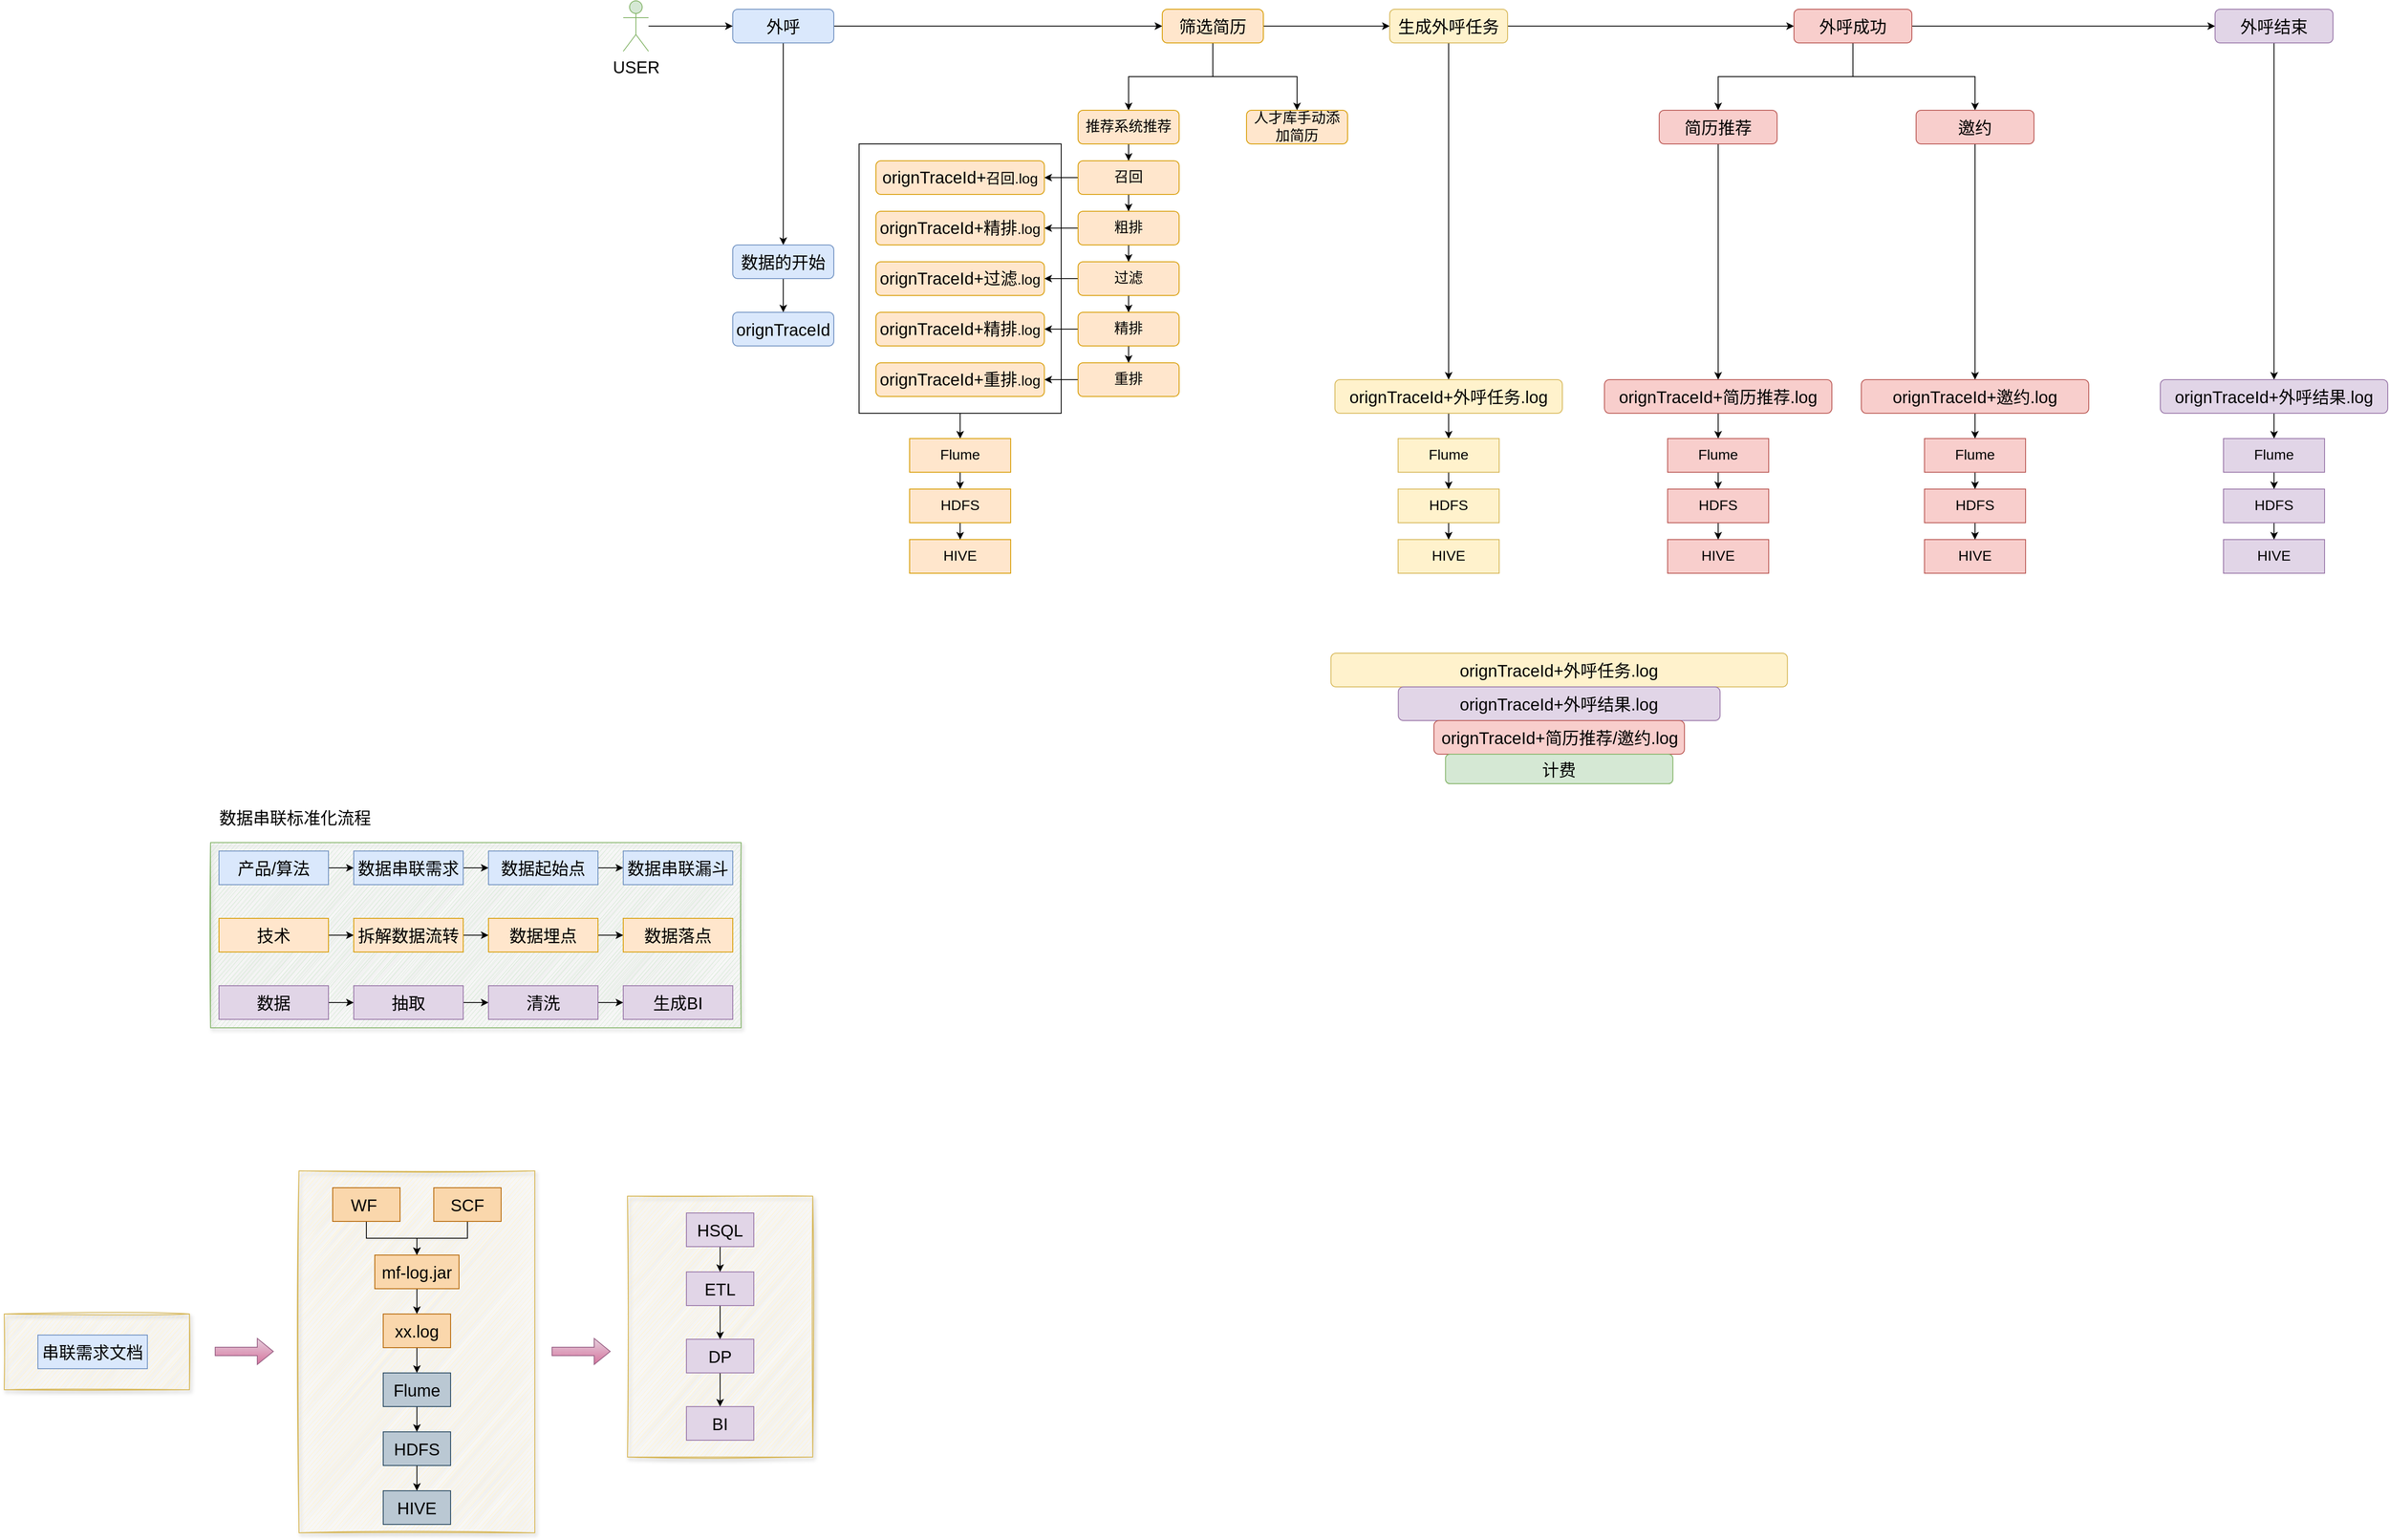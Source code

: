 <mxfile version="20.0.3" type="github">
  <diagram id="xOUsxIlK6oIiUv3rC6Rv" name="第 1 页">
    <mxGraphModel dx="2642" dy="600" grid="0" gridSize="10" guides="1" tooltips="1" connect="1" arrows="1" fold="1" page="0" pageScale="1" pageWidth="827" pageHeight="1169" math="0" shadow="0">
      <root>
        <mxCell id="0" />
        <mxCell id="1" parent="0" />
        <mxCell id="oA8SyphGOp0ClJ99qhTZ-39" value="" style="rounded=0;whiteSpace=wrap;html=1;shadow=1;glass=0;sketch=1;fontSize=20;fillColor=#fff2cc;strokeColor=#d6b656;" vertex="1" parent="1">
          <mxGeometry x="-1025" y="1540" width="280" height="430" as="geometry" />
        </mxCell>
        <mxCell id="oA8SyphGOp0ClJ99qhTZ-24" value="" style="rounded=0;whiteSpace=wrap;html=1;fontSize=20;fillColor=#d5e8d4;strokeColor=#82b366;glass=0;sketch=1;shadow=1;" vertex="1" parent="1">
          <mxGeometry x="-1130" y="1150" width="630" height="220" as="geometry" />
        </mxCell>
        <mxCell id="tTsnOzftI8GA2xI-hcc--51" value="" style="edgeStyle=orthogonalEdgeStyle;rounded=0;orthogonalLoop=1;jettySize=auto;html=1;fontSize=17;" parent="1" source="tTsnOzftI8GA2xI-hcc--47" target="tTsnOzftI8GA2xI-hcc--50" edge="1">
          <mxGeometry relative="1" as="geometry" />
        </mxCell>
        <mxCell id="tTsnOzftI8GA2xI-hcc--47" value="" style="rounded=0;whiteSpace=wrap;html=1;fontSize=17;" parent="1" vertex="1">
          <mxGeometry x="-360" y="320" width="240" height="320" as="geometry" />
        </mxCell>
        <mxCell id="tTsnOzftI8GA2xI-hcc--3" value="" style="edgeStyle=orthogonalEdgeStyle;rounded=0;orthogonalLoop=1;jettySize=auto;html=1;fontSize=20;" parent="1" source="tTsnOzftI8GA2xI-hcc--1" target="tTsnOzftI8GA2xI-hcc--2" edge="1">
          <mxGeometry relative="1" as="geometry" />
        </mxCell>
        <mxCell id="tTsnOzftI8GA2xI-hcc--17" value="" style="edgeStyle=orthogonalEdgeStyle;rounded=0;orthogonalLoop=1;jettySize=auto;html=1;fontSize=17;" parent="1" source="tTsnOzftI8GA2xI-hcc--1" target="tTsnOzftI8GA2xI-hcc--16" edge="1">
          <mxGeometry relative="1" as="geometry" />
        </mxCell>
        <mxCell id="tTsnOzftI8GA2xI-hcc--1" value="外呼" style="rounded=1;whiteSpace=wrap;html=1;fontSize=20;fillColor=#dae8fc;strokeColor=#6c8ebf;" parent="1" vertex="1">
          <mxGeometry x="-510" y="160" width="120" height="40" as="geometry" />
        </mxCell>
        <mxCell id="tTsnOzftI8GA2xI-hcc--5" value="" style="edgeStyle=orthogonalEdgeStyle;rounded=0;orthogonalLoop=1;jettySize=auto;html=1;fontSize=20;" parent="1" source="tTsnOzftI8GA2xI-hcc--2" target="tTsnOzftI8GA2xI-hcc--4" edge="1">
          <mxGeometry relative="1" as="geometry" />
        </mxCell>
        <mxCell id="tTsnOzftI8GA2xI-hcc--13" value="" style="edgeStyle=orthogonalEdgeStyle;rounded=0;orthogonalLoop=1;jettySize=auto;html=1;fontSize=20;" parent="1" source="tTsnOzftI8GA2xI-hcc--2" target="tTsnOzftI8GA2xI-hcc--12" edge="1">
          <mxGeometry relative="1" as="geometry" />
        </mxCell>
        <mxCell id="tTsnOzftI8GA2xI-hcc--15" value="" style="edgeStyle=orthogonalEdgeStyle;rounded=0;orthogonalLoop=1;jettySize=auto;html=1;fontSize=20;" parent="1" source="tTsnOzftI8GA2xI-hcc--2" target="tTsnOzftI8GA2xI-hcc--14" edge="1">
          <mxGeometry relative="1" as="geometry" />
        </mxCell>
        <mxCell id="tTsnOzftI8GA2xI-hcc--2" value="筛选简历" style="rounded=1;whiteSpace=wrap;html=1;fontSize=20;fillColor=#ffe6cc;strokeColor=#d79b00;" parent="1" vertex="1">
          <mxGeometry y="160" width="120" height="40" as="geometry" />
        </mxCell>
        <mxCell id="tTsnOzftI8GA2xI-hcc--7" value="" style="edgeStyle=orthogonalEdgeStyle;rounded=0;orthogonalLoop=1;jettySize=auto;html=1;fontSize=20;" parent="1" source="tTsnOzftI8GA2xI-hcc--4" target="tTsnOzftI8GA2xI-hcc--6" edge="1">
          <mxGeometry relative="1" as="geometry" />
        </mxCell>
        <mxCell id="tTsnOzftI8GA2xI-hcc--63" value="" style="edgeStyle=orthogonalEdgeStyle;rounded=0;orthogonalLoop=1;jettySize=auto;html=1;fontSize=17;" parent="1" source="tTsnOzftI8GA2xI-hcc--4" target="tTsnOzftI8GA2xI-hcc--62" edge="1">
          <mxGeometry relative="1" as="geometry" />
        </mxCell>
        <mxCell id="tTsnOzftI8GA2xI-hcc--4" value="生成外呼任务" style="rounded=1;whiteSpace=wrap;html=1;fontSize=20;fillColor=#fff2cc;strokeColor=#d6b656;" parent="1" vertex="1">
          <mxGeometry x="270" y="160" width="140" height="40" as="geometry" />
        </mxCell>
        <mxCell id="tTsnOzftI8GA2xI-hcc--9" value="" style="edgeStyle=orthogonalEdgeStyle;rounded=0;orthogonalLoop=1;jettySize=auto;html=1;fontSize=20;" parent="1" source="tTsnOzftI8GA2xI-hcc--6" target="tTsnOzftI8GA2xI-hcc--8" edge="1">
          <mxGeometry relative="1" as="geometry" />
        </mxCell>
        <mxCell id="tTsnOzftI8GA2xI-hcc--19" value="" style="edgeStyle=orthogonalEdgeStyle;rounded=0;orthogonalLoop=1;jettySize=auto;html=1;fontSize=17;" parent="1" source="tTsnOzftI8GA2xI-hcc--6" target="tTsnOzftI8GA2xI-hcc--18" edge="1">
          <mxGeometry relative="1" as="geometry">
            <Array as="points">
              <mxPoint x="820" y="240" />
              <mxPoint x="660" y="240" />
            </Array>
          </mxGeometry>
        </mxCell>
        <mxCell id="tTsnOzftI8GA2xI-hcc--87" style="edgeStyle=orthogonalEdgeStyle;rounded=0;orthogonalLoop=1;jettySize=auto;html=1;entryX=0.5;entryY=0;entryDx=0;entryDy=0;fontSize=17;" parent="1" source="tTsnOzftI8GA2xI-hcc--6" target="tTsnOzftI8GA2xI-hcc--20" edge="1">
          <mxGeometry relative="1" as="geometry">
            <Array as="points">
              <mxPoint x="820" y="240" />
              <mxPoint x="965" y="240" />
            </Array>
          </mxGeometry>
        </mxCell>
        <mxCell id="tTsnOzftI8GA2xI-hcc--6" value="外呼成功" style="rounded=1;whiteSpace=wrap;html=1;fontSize=20;fillColor=#f8cecc;strokeColor=#b85450;" parent="1" vertex="1">
          <mxGeometry x="750" y="160" width="140" height="40" as="geometry" />
        </mxCell>
        <mxCell id="tTsnOzftI8GA2xI-hcc--95" style="edgeStyle=orthogonalEdgeStyle;rounded=0;orthogonalLoop=1;jettySize=auto;html=1;entryX=0.5;entryY=0;entryDx=0;entryDy=0;fontSize=17;" parent="1" source="tTsnOzftI8GA2xI-hcc--8" target="tTsnOzftI8GA2xI-hcc--89" edge="1">
          <mxGeometry relative="1" as="geometry" />
        </mxCell>
        <mxCell id="tTsnOzftI8GA2xI-hcc--8" value="外呼结束" style="rounded=1;whiteSpace=wrap;html=1;fontSize=20;fillColor=#e1d5e7;strokeColor=#9673a6;" parent="1" vertex="1">
          <mxGeometry x="1250" y="160" width="140" height="40" as="geometry" />
        </mxCell>
        <mxCell id="tTsnOzftI8GA2xI-hcc--11" style="edgeStyle=orthogonalEdgeStyle;rounded=0;orthogonalLoop=1;jettySize=auto;html=1;entryX=0;entryY=0.5;entryDx=0;entryDy=0;fontSize=20;" parent="1" source="tTsnOzftI8GA2xI-hcc--10" target="tTsnOzftI8GA2xI-hcc--1" edge="1">
          <mxGeometry relative="1" as="geometry" />
        </mxCell>
        <mxCell id="tTsnOzftI8GA2xI-hcc--10" value="USER" style="shape=umlActor;verticalLabelPosition=bottom;verticalAlign=top;html=1;outlineConnect=0;fontSize=20;fillColor=#d5e8d4;strokeColor=#82b366;" parent="1" vertex="1">
          <mxGeometry x="-640" y="150" width="30" height="60" as="geometry" />
        </mxCell>
        <mxCell id="tTsnOzftI8GA2xI-hcc--25" value="" style="edgeStyle=orthogonalEdgeStyle;rounded=0;orthogonalLoop=1;jettySize=auto;html=1;fontSize=17;" parent="1" source="tTsnOzftI8GA2xI-hcc--12" target="tTsnOzftI8GA2xI-hcc--24" edge="1">
          <mxGeometry relative="1" as="geometry" />
        </mxCell>
        <mxCell id="tTsnOzftI8GA2xI-hcc--12" value="推荐系统推荐" style="rounded=1;whiteSpace=wrap;html=1;fontSize=17;fillColor=#ffe6cc;strokeColor=#d79b00;" parent="1" vertex="1">
          <mxGeometry x="-100" y="280" width="120" height="40" as="geometry" />
        </mxCell>
        <mxCell id="tTsnOzftI8GA2xI-hcc--14" value="人才库手动添加简历" style="rounded=1;whiteSpace=wrap;html=1;fontSize=17;fillColor=#ffe6cc;strokeColor=#d79b00;" parent="1" vertex="1">
          <mxGeometry x="100" y="280" width="120" height="40" as="geometry" />
        </mxCell>
        <mxCell id="tTsnOzftI8GA2xI-hcc--23" value="" style="edgeStyle=orthogonalEdgeStyle;rounded=0;orthogonalLoop=1;jettySize=auto;html=1;fontSize=17;" parent="1" source="tTsnOzftI8GA2xI-hcc--16" target="tTsnOzftI8GA2xI-hcc--22" edge="1">
          <mxGeometry relative="1" as="geometry" />
        </mxCell>
        <mxCell id="tTsnOzftI8GA2xI-hcc--16" value="数据的开始" style="rounded=1;whiteSpace=wrap;html=1;fontSize=20;fillColor=#dae8fc;strokeColor=#6c8ebf;" parent="1" vertex="1">
          <mxGeometry x="-510" y="440" width="120" height="40" as="geometry" />
        </mxCell>
        <mxCell id="tTsnOzftI8GA2xI-hcc--85" style="edgeStyle=orthogonalEdgeStyle;rounded=0;orthogonalLoop=1;jettySize=auto;html=1;entryX=0.5;entryY=0;entryDx=0;entryDy=0;fontSize=17;" parent="1" source="tTsnOzftI8GA2xI-hcc--18" target="tTsnOzftI8GA2xI-hcc--72" edge="1">
          <mxGeometry relative="1" as="geometry" />
        </mxCell>
        <mxCell id="tTsnOzftI8GA2xI-hcc--18" value="简历推荐" style="rounded=1;whiteSpace=wrap;html=1;fontSize=20;fillColor=#f8cecc;strokeColor=#b85450;" parent="1" vertex="1">
          <mxGeometry x="590" y="280" width="140" height="40" as="geometry" />
        </mxCell>
        <mxCell id="tTsnOzftI8GA2xI-hcc--86" style="edgeStyle=orthogonalEdgeStyle;rounded=0;orthogonalLoop=1;jettySize=auto;html=1;fontSize=17;" parent="1" source="tTsnOzftI8GA2xI-hcc--20" target="tTsnOzftI8GA2xI-hcc--79" edge="1">
          <mxGeometry relative="1" as="geometry" />
        </mxCell>
        <mxCell id="tTsnOzftI8GA2xI-hcc--20" value="邀约" style="rounded=1;whiteSpace=wrap;html=1;fontSize=20;fillColor=#f8cecc;strokeColor=#b85450;" parent="1" vertex="1">
          <mxGeometry x="895" y="280" width="140" height="40" as="geometry" />
        </mxCell>
        <mxCell id="tTsnOzftI8GA2xI-hcc--22" value="orignTraceId" style="rounded=1;whiteSpace=wrap;html=1;fontSize=20;fillColor=#dae8fc;strokeColor=#6c8ebf;" parent="1" vertex="1">
          <mxGeometry x="-510" y="520" width="120" height="40" as="geometry" />
        </mxCell>
        <mxCell id="tTsnOzftI8GA2xI-hcc--27" value="" style="edgeStyle=orthogonalEdgeStyle;rounded=0;orthogonalLoop=1;jettySize=auto;html=1;fontSize=17;" parent="1" source="tTsnOzftI8GA2xI-hcc--24" target="tTsnOzftI8GA2xI-hcc--26" edge="1">
          <mxGeometry relative="1" as="geometry" />
        </mxCell>
        <mxCell id="tTsnOzftI8GA2xI-hcc--46" style="edgeStyle=orthogonalEdgeStyle;rounded=0;orthogonalLoop=1;jettySize=auto;html=1;fontSize=17;" parent="1" source="tTsnOzftI8GA2xI-hcc--24" target="tTsnOzftI8GA2xI-hcc--34" edge="1">
          <mxGeometry relative="1" as="geometry" />
        </mxCell>
        <mxCell id="tTsnOzftI8GA2xI-hcc--24" value="召回" style="rounded=1;whiteSpace=wrap;html=1;fontSize=17;fillColor=#ffe6cc;strokeColor=#d79b00;" parent="1" vertex="1">
          <mxGeometry x="-100" y="340" width="120" height="40" as="geometry" />
        </mxCell>
        <mxCell id="tTsnOzftI8GA2xI-hcc--29" value="" style="edgeStyle=orthogonalEdgeStyle;rounded=0;orthogonalLoop=1;jettySize=auto;html=1;fontSize=17;" parent="1" source="tTsnOzftI8GA2xI-hcc--26" target="tTsnOzftI8GA2xI-hcc--28" edge="1">
          <mxGeometry relative="1" as="geometry" />
        </mxCell>
        <mxCell id="tTsnOzftI8GA2xI-hcc--44" style="edgeStyle=orthogonalEdgeStyle;rounded=0;orthogonalLoop=1;jettySize=auto;html=1;fontSize=17;" parent="1" source="tTsnOzftI8GA2xI-hcc--26" target="tTsnOzftI8GA2xI-hcc--36" edge="1">
          <mxGeometry relative="1" as="geometry" />
        </mxCell>
        <mxCell id="tTsnOzftI8GA2xI-hcc--26" value="粗排" style="rounded=1;whiteSpace=wrap;html=1;fontSize=17;fillColor=#ffe6cc;strokeColor=#d79b00;" parent="1" vertex="1">
          <mxGeometry x="-100" y="400" width="120" height="40" as="geometry" />
        </mxCell>
        <mxCell id="tTsnOzftI8GA2xI-hcc--31" value="" style="edgeStyle=orthogonalEdgeStyle;rounded=0;orthogonalLoop=1;jettySize=auto;html=1;fontSize=17;" parent="1" source="tTsnOzftI8GA2xI-hcc--28" target="tTsnOzftI8GA2xI-hcc--30" edge="1">
          <mxGeometry relative="1" as="geometry" />
        </mxCell>
        <mxCell id="tTsnOzftI8GA2xI-hcc--45" style="edgeStyle=orthogonalEdgeStyle;rounded=0;orthogonalLoop=1;jettySize=auto;html=1;fontSize=17;" parent="1" source="tTsnOzftI8GA2xI-hcc--28" target="tTsnOzftI8GA2xI-hcc--37" edge="1">
          <mxGeometry relative="1" as="geometry" />
        </mxCell>
        <mxCell id="tTsnOzftI8GA2xI-hcc--28" value="过滤" style="rounded=1;whiteSpace=wrap;html=1;fontSize=17;fillColor=#ffe6cc;strokeColor=#d79b00;" parent="1" vertex="1">
          <mxGeometry x="-100" y="460" width="120" height="40" as="geometry" />
        </mxCell>
        <mxCell id="tTsnOzftI8GA2xI-hcc--33" value="" style="edgeStyle=orthogonalEdgeStyle;rounded=0;orthogonalLoop=1;jettySize=auto;html=1;fontSize=17;" parent="1" source="tTsnOzftI8GA2xI-hcc--30" target="tTsnOzftI8GA2xI-hcc--32" edge="1">
          <mxGeometry relative="1" as="geometry" />
        </mxCell>
        <mxCell id="tTsnOzftI8GA2xI-hcc--42" style="edgeStyle=orthogonalEdgeStyle;rounded=0;orthogonalLoop=1;jettySize=auto;html=1;fontSize=17;" parent="1" source="tTsnOzftI8GA2xI-hcc--30" target="tTsnOzftI8GA2xI-hcc--38" edge="1">
          <mxGeometry relative="1" as="geometry" />
        </mxCell>
        <mxCell id="tTsnOzftI8GA2xI-hcc--30" value="精排" style="rounded=1;whiteSpace=wrap;html=1;fontSize=17;fillColor=#ffe6cc;strokeColor=#d79b00;" parent="1" vertex="1">
          <mxGeometry x="-100" y="520" width="120" height="40" as="geometry" />
        </mxCell>
        <mxCell id="tTsnOzftI8GA2xI-hcc--43" style="edgeStyle=orthogonalEdgeStyle;rounded=0;orthogonalLoop=1;jettySize=auto;html=1;fontSize=17;" parent="1" source="tTsnOzftI8GA2xI-hcc--32" target="tTsnOzftI8GA2xI-hcc--39" edge="1">
          <mxGeometry relative="1" as="geometry" />
        </mxCell>
        <mxCell id="tTsnOzftI8GA2xI-hcc--32" value="重排" style="rounded=1;whiteSpace=wrap;html=1;fontSize=17;fillColor=#ffe6cc;strokeColor=#d79b00;" parent="1" vertex="1">
          <mxGeometry x="-100" y="580" width="120" height="40" as="geometry" />
        </mxCell>
        <mxCell id="tTsnOzftI8GA2xI-hcc--34" value="&lt;span style=&quot;font-size: 20px;&quot;&gt;orignTraceId+&lt;/span&gt;召回.log" style="rounded=1;whiteSpace=wrap;html=1;fontSize=17;fillColor=#ffe6cc;strokeColor=#d79b00;" parent="1" vertex="1">
          <mxGeometry x="-340" y="340" width="200" height="40" as="geometry" />
        </mxCell>
        <mxCell id="tTsnOzftI8GA2xI-hcc--36" value="&lt;span style=&quot;font-size: 20px;&quot;&gt;orignTraceId+精排&lt;/span&gt;.log" style="rounded=1;whiteSpace=wrap;html=1;fontSize=17;fillColor=#ffe6cc;strokeColor=#d79b00;" parent="1" vertex="1">
          <mxGeometry x="-340" y="400" width="200" height="40" as="geometry" />
        </mxCell>
        <mxCell id="tTsnOzftI8GA2xI-hcc--37" value="&lt;span style=&quot;font-size: 20px;&quot;&gt;orignTraceId+过滤&lt;/span&gt;.log" style="rounded=1;whiteSpace=wrap;html=1;fontSize=17;fillColor=#ffe6cc;strokeColor=#d79b00;" parent="1" vertex="1">
          <mxGeometry x="-340" y="460" width="200" height="40" as="geometry" />
        </mxCell>
        <mxCell id="tTsnOzftI8GA2xI-hcc--38" value="&lt;span style=&quot;font-size: 20px;&quot;&gt;orignTraceId+精排&lt;/span&gt;.log" style="rounded=1;whiteSpace=wrap;html=1;fontSize=17;fillColor=#ffe6cc;strokeColor=#d79b00;" parent="1" vertex="1">
          <mxGeometry x="-340" y="520" width="200" height="40" as="geometry" />
        </mxCell>
        <mxCell id="tTsnOzftI8GA2xI-hcc--39" value="&lt;span style=&quot;font-size: 20px;&quot;&gt;orignTraceId+重排&lt;/span&gt;.log" style="rounded=1;whiteSpace=wrap;html=1;fontSize=17;fillColor=#ffe6cc;strokeColor=#d79b00;" parent="1" vertex="1">
          <mxGeometry x="-340" y="580" width="200" height="40" as="geometry" />
        </mxCell>
        <mxCell id="tTsnOzftI8GA2xI-hcc--53" value="" style="edgeStyle=orthogonalEdgeStyle;rounded=0;orthogonalLoop=1;jettySize=auto;html=1;fontSize=17;" parent="1" source="tTsnOzftI8GA2xI-hcc--50" target="tTsnOzftI8GA2xI-hcc--52" edge="1">
          <mxGeometry relative="1" as="geometry" />
        </mxCell>
        <mxCell id="tTsnOzftI8GA2xI-hcc--50" value="Flume" style="whiteSpace=wrap;html=1;fontSize=17;rounded=0;fillColor=#ffe6cc;strokeColor=#d79b00;" parent="1" vertex="1">
          <mxGeometry x="-300" y="670" width="120" height="40" as="geometry" />
        </mxCell>
        <mxCell id="tTsnOzftI8GA2xI-hcc--55" value="" style="edgeStyle=orthogonalEdgeStyle;rounded=0;orthogonalLoop=1;jettySize=auto;html=1;fontSize=17;" parent="1" source="tTsnOzftI8GA2xI-hcc--52" target="tTsnOzftI8GA2xI-hcc--54" edge="1">
          <mxGeometry relative="1" as="geometry" />
        </mxCell>
        <mxCell id="tTsnOzftI8GA2xI-hcc--52" value="HDFS" style="whiteSpace=wrap;html=1;fontSize=17;rounded=0;fillColor=#ffe6cc;strokeColor=#d79b00;" parent="1" vertex="1">
          <mxGeometry x="-300" y="730" width="120" height="40" as="geometry" />
        </mxCell>
        <mxCell id="tTsnOzftI8GA2xI-hcc--54" value="HIVE" style="whiteSpace=wrap;html=1;fontSize=17;rounded=0;fillColor=#ffe6cc;strokeColor=#d79b00;" parent="1" vertex="1">
          <mxGeometry x="-300" y="790" width="120" height="40" as="geometry" />
        </mxCell>
        <mxCell id="tTsnOzftI8GA2xI-hcc--70" style="edgeStyle=orthogonalEdgeStyle;rounded=0;orthogonalLoop=1;jettySize=auto;html=1;entryX=0.5;entryY=0;entryDx=0;entryDy=0;fontSize=17;" parent="1" source="tTsnOzftI8GA2xI-hcc--62" target="tTsnOzftI8GA2xI-hcc--66" edge="1">
          <mxGeometry relative="1" as="geometry" />
        </mxCell>
        <mxCell id="tTsnOzftI8GA2xI-hcc--62" value="orignTraceId+外呼任务.log" style="rounded=1;whiteSpace=wrap;html=1;fontSize=20;fillColor=#fff2cc;strokeColor=#d6b656;" parent="1" vertex="1">
          <mxGeometry x="205" y="600" width="270" height="40" as="geometry" />
        </mxCell>
        <mxCell id="tTsnOzftI8GA2xI-hcc--65" value="" style="edgeStyle=orthogonalEdgeStyle;rounded=0;orthogonalLoop=1;jettySize=auto;html=1;fontSize=17;" parent="1" source="tTsnOzftI8GA2xI-hcc--66" target="tTsnOzftI8GA2xI-hcc--68" edge="1">
          <mxGeometry relative="1" as="geometry" />
        </mxCell>
        <mxCell id="tTsnOzftI8GA2xI-hcc--66" value="Flume" style="whiteSpace=wrap;html=1;fontSize=17;rounded=0;fillColor=#fff2cc;strokeColor=#d6b656;" parent="1" vertex="1">
          <mxGeometry x="280" y="670" width="120" height="40" as="geometry" />
        </mxCell>
        <mxCell id="tTsnOzftI8GA2xI-hcc--67" value="" style="edgeStyle=orthogonalEdgeStyle;rounded=0;orthogonalLoop=1;jettySize=auto;html=1;fontSize=17;" parent="1" source="tTsnOzftI8GA2xI-hcc--68" target="tTsnOzftI8GA2xI-hcc--69" edge="1">
          <mxGeometry relative="1" as="geometry" />
        </mxCell>
        <mxCell id="tTsnOzftI8GA2xI-hcc--68" value="HDFS" style="whiteSpace=wrap;html=1;fontSize=17;rounded=0;fillColor=#fff2cc;strokeColor=#d6b656;" parent="1" vertex="1">
          <mxGeometry x="280" y="730" width="120" height="40" as="geometry" />
        </mxCell>
        <mxCell id="tTsnOzftI8GA2xI-hcc--69" value="HIVE" style="whiteSpace=wrap;html=1;fontSize=17;rounded=0;fillColor=#fff2cc;strokeColor=#d6b656;" parent="1" vertex="1">
          <mxGeometry x="280" y="790" width="120" height="40" as="geometry" />
        </mxCell>
        <mxCell id="tTsnOzftI8GA2xI-hcc--71" style="edgeStyle=orthogonalEdgeStyle;rounded=0;orthogonalLoop=1;jettySize=auto;html=1;entryX=0.5;entryY=0;entryDx=0;entryDy=0;fontSize=17;" parent="1" source="tTsnOzftI8GA2xI-hcc--72" target="tTsnOzftI8GA2xI-hcc--74" edge="1">
          <mxGeometry relative="1" as="geometry" />
        </mxCell>
        <mxCell id="tTsnOzftI8GA2xI-hcc--72" value="orignTraceId+简历推荐.log" style="rounded=1;whiteSpace=wrap;html=1;fontSize=20;fillColor=#f8cecc;strokeColor=#b85450;" parent="1" vertex="1">
          <mxGeometry x="525" y="600" width="270" height="40" as="geometry" />
        </mxCell>
        <mxCell id="tTsnOzftI8GA2xI-hcc--73" value="" style="edgeStyle=orthogonalEdgeStyle;rounded=0;orthogonalLoop=1;jettySize=auto;html=1;fontSize=17;" parent="1" source="tTsnOzftI8GA2xI-hcc--74" target="tTsnOzftI8GA2xI-hcc--76" edge="1">
          <mxGeometry relative="1" as="geometry" />
        </mxCell>
        <mxCell id="tTsnOzftI8GA2xI-hcc--74" value="Flume" style="whiteSpace=wrap;html=1;fontSize=17;rounded=0;fillColor=#f8cecc;strokeColor=#b85450;" parent="1" vertex="1">
          <mxGeometry x="600" y="670" width="120" height="40" as="geometry" />
        </mxCell>
        <mxCell id="tTsnOzftI8GA2xI-hcc--75" value="" style="edgeStyle=orthogonalEdgeStyle;rounded=0;orthogonalLoop=1;jettySize=auto;html=1;fontSize=17;" parent="1" source="tTsnOzftI8GA2xI-hcc--76" target="tTsnOzftI8GA2xI-hcc--77" edge="1">
          <mxGeometry relative="1" as="geometry" />
        </mxCell>
        <mxCell id="tTsnOzftI8GA2xI-hcc--76" value="HDFS" style="whiteSpace=wrap;html=1;fontSize=17;rounded=0;fillColor=#f8cecc;strokeColor=#b85450;" parent="1" vertex="1">
          <mxGeometry x="600" y="730" width="120" height="40" as="geometry" />
        </mxCell>
        <mxCell id="tTsnOzftI8GA2xI-hcc--77" value="HIVE" style="whiteSpace=wrap;html=1;fontSize=17;rounded=0;fillColor=#f8cecc;strokeColor=#b85450;" parent="1" vertex="1">
          <mxGeometry x="600" y="790" width="120" height="40" as="geometry" />
        </mxCell>
        <mxCell id="tTsnOzftI8GA2xI-hcc--78" style="edgeStyle=orthogonalEdgeStyle;rounded=0;orthogonalLoop=1;jettySize=auto;html=1;entryX=0.5;entryY=0;entryDx=0;entryDy=0;fontSize=17;" parent="1" source="tTsnOzftI8GA2xI-hcc--79" target="tTsnOzftI8GA2xI-hcc--81" edge="1">
          <mxGeometry relative="1" as="geometry" />
        </mxCell>
        <mxCell id="tTsnOzftI8GA2xI-hcc--79" value="orignTraceId+邀约.log" style="rounded=1;whiteSpace=wrap;html=1;fontSize=20;fillColor=#f8cecc;strokeColor=#b85450;" parent="1" vertex="1">
          <mxGeometry x="830" y="600" width="270" height="40" as="geometry" />
        </mxCell>
        <mxCell id="tTsnOzftI8GA2xI-hcc--80" value="" style="edgeStyle=orthogonalEdgeStyle;rounded=0;orthogonalLoop=1;jettySize=auto;html=1;fontSize=17;" parent="1" source="tTsnOzftI8GA2xI-hcc--81" target="tTsnOzftI8GA2xI-hcc--83" edge="1">
          <mxGeometry relative="1" as="geometry" />
        </mxCell>
        <mxCell id="tTsnOzftI8GA2xI-hcc--81" value="Flume" style="whiteSpace=wrap;html=1;fontSize=17;rounded=0;fillColor=#f8cecc;strokeColor=#b85450;" parent="1" vertex="1">
          <mxGeometry x="905" y="670" width="120" height="40" as="geometry" />
        </mxCell>
        <mxCell id="tTsnOzftI8GA2xI-hcc--82" value="" style="edgeStyle=orthogonalEdgeStyle;rounded=0;orthogonalLoop=1;jettySize=auto;html=1;fontSize=17;" parent="1" source="tTsnOzftI8GA2xI-hcc--83" target="tTsnOzftI8GA2xI-hcc--84" edge="1">
          <mxGeometry relative="1" as="geometry" />
        </mxCell>
        <mxCell id="tTsnOzftI8GA2xI-hcc--83" value="HDFS" style="whiteSpace=wrap;html=1;fontSize=17;rounded=0;fillColor=#f8cecc;strokeColor=#b85450;" parent="1" vertex="1">
          <mxGeometry x="905" y="730" width="120" height="40" as="geometry" />
        </mxCell>
        <mxCell id="tTsnOzftI8GA2xI-hcc--84" value="HIVE" style="whiteSpace=wrap;html=1;fontSize=17;rounded=0;fillColor=#f8cecc;strokeColor=#b85450;" parent="1" vertex="1">
          <mxGeometry x="905" y="790" width="120" height="40" as="geometry" />
        </mxCell>
        <mxCell id="tTsnOzftI8GA2xI-hcc--88" style="edgeStyle=orthogonalEdgeStyle;rounded=0;orthogonalLoop=1;jettySize=auto;html=1;entryX=0.5;entryY=0;entryDx=0;entryDy=0;fontSize=17;" parent="1" source="tTsnOzftI8GA2xI-hcc--89" target="tTsnOzftI8GA2xI-hcc--91" edge="1">
          <mxGeometry relative="1" as="geometry" />
        </mxCell>
        <mxCell id="tTsnOzftI8GA2xI-hcc--89" value="orignTraceId+外呼结果.log" style="rounded=1;whiteSpace=wrap;html=1;fontSize=20;fillColor=#e1d5e7;strokeColor=#9673a6;" parent="1" vertex="1">
          <mxGeometry x="1185" y="600" width="270" height="40" as="geometry" />
        </mxCell>
        <mxCell id="tTsnOzftI8GA2xI-hcc--90" value="" style="edgeStyle=orthogonalEdgeStyle;rounded=0;orthogonalLoop=1;jettySize=auto;html=1;fontSize=17;" parent="1" source="tTsnOzftI8GA2xI-hcc--91" target="tTsnOzftI8GA2xI-hcc--93" edge="1">
          <mxGeometry relative="1" as="geometry" />
        </mxCell>
        <mxCell id="tTsnOzftI8GA2xI-hcc--91" value="Flume" style="whiteSpace=wrap;html=1;fontSize=17;rounded=0;fillColor=#e1d5e7;strokeColor=#9673a6;" parent="1" vertex="1">
          <mxGeometry x="1260" y="670" width="120" height="40" as="geometry" />
        </mxCell>
        <mxCell id="tTsnOzftI8GA2xI-hcc--92" value="" style="edgeStyle=orthogonalEdgeStyle;rounded=0;orthogonalLoop=1;jettySize=auto;html=1;fontSize=17;" parent="1" source="tTsnOzftI8GA2xI-hcc--93" target="tTsnOzftI8GA2xI-hcc--94" edge="1">
          <mxGeometry relative="1" as="geometry" />
        </mxCell>
        <mxCell id="tTsnOzftI8GA2xI-hcc--93" value="HDFS" style="whiteSpace=wrap;html=1;fontSize=17;rounded=0;fillColor=#e1d5e7;strokeColor=#9673a6;" parent="1" vertex="1">
          <mxGeometry x="1260" y="730" width="120" height="40" as="geometry" />
        </mxCell>
        <mxCell id="tTsnOzftI8GA2xI-hcc--94" value="HIVE" style="whiteSpace=wrap;html=1;fontSize=17;rounded=0;fillColor=#e1d5e7;strokeColor=#9673a6;" parent="1" vertex="1">
          <mxGeometry x="1260" y="790" width="120" height="40" as="geometry" />
        </mxCell>
        <mxCell id="tTsnOzftI8GA2xI-hcc--96" value="orignTraceId+外呼任务.log" style="rounded=1;whiteSpace=wrap;html=1;fontSize=20;fillColor=#fff2cc;strokeColor=#d6b656;" parent="1" vertex="1">
          <mxGeometry x="200.25" y="925" width="542" height="40" as="geometry" />
        </mxCell>
        <mxCell id="tTsnOzftI8GA2xI-hcc--97" value="orignTraceId+外呼结果.log" style="rounded=1;whiteSpace=wrap;html=1;fontSize=20;fillColor=#e1d5e7;strokeColor=#9673a6;" parent="1" vertex="1">
          <mxGeometry x="280.25" y="965" width="382" height="40" as="geometry" />
        </mxCell>
        <mxCell id="tTsnOzftI8GA2xI-hcc--98" value="orignTraceId+简历推荐/邀约.log" style="rounded=1;whiteSpace=wrap;html=1;fontSize=20;fillColor=#f8cecc;strokeColor=#b85450;" parent="1" vertex="1">
          <mxGeometry x="322.5" y="1005" width="297.5" height="40" as="geometry" />
        </mxCell>
        <mxCell id="tTsnOzftI8GA2xI-hcc--99" value="计费" style="rounded=1;whiteSpace=wrap;html=1;fontSize=20;fillColor=#d5e8d4;strokeColor=#82b366;" parent="1" vertex="1">
          <mxGeometry x="336.25" y="1045" width="270" height="35" as="geometry" />
        </mxCell>
        <mxCell id="oA8SyphGOp0ClJ99qhTZ-3" value="" style="edgeStyle=orthogonalEdgeStyle;rounded=0;orthogonalLoop=1;jettySize=auto;html=1;fontSize=20;" edge="1" parent="1" source="oA8SyphGOp0ClJ99qhTZ-1" target="oA8SyphGOp0ClJ99qhTZ-2">
          <mxGeometry relative="1" as="geometry" />
        </mxCell>
        <mxCell id="oA8SyphGOp0ClJ99qhTZ-1" value="数据串联需求" style="rounded=0;whiteSpace=wrap;html=1;fontSize=20;fillColor=#dae8fc;strokeColor=#6c8ebf;" vertex="1" parent="1">
          <mxGeometry x="-960" y="1160" width="130" height="40" as="geometry" />
        </mxCell>
        <mxCell id="oA8SyphGOp0ClJ99qhTZ-5" value="" style="edgeStyle=orthogonalEdgeStyle;rounded=0;orthogonalLoop=1;jettySize=auto;html=1;fontSize=20;" edge="1" parent="1" source="oA8SyphGOp0ClJ99qhTZ-2" target="oA8SyphGOp0ClJ99qhTZ-4">
          <mxGeometry relative="1" as="geometry" />
        </mxCell>
        <mxCell id="oA8SyphGOp0ClJ99qhTZ-2" value="数据起始点" style="rounded=0;whiteSpace=wrap;html=1;fontSize=20;fillColor=#dae8fc;strokeColor=#6c8ebf;" vertex="1" parent="1">
          <mxGeometry x="-800" y="1160" width="130" height="40" as="geometry" />
        </mxCell>
        <mxCell id="oA8SyphGOp0ClJ99qhTZ-4" value="数据串联漏斗" style="rounded=0;whiteSpace=wrap;html=1;fontSize=20;fillColor=#dae8fc;strokeColor=#6c8ebf;" vertex="1" parent="1">
          <mxGeometry x="-640" y="1160" width="130" height="40" as="geometry" />
        </mxCell>
        <mxCell id="oA8SyphGOp0ClJ99qhTZ-7" style="edgeStyle=orthogonalEdgeStyle;rounded=0;orthogonalLoop=1;jettySize=auto;html=1;entryX=0;entryY=0.5;entryDx=0;entryDy=0;fontSize=20;" edge="1" parent="1" source="oA8SyphGOp0ClJ99qhTZ-6" target="oA8SyphGOp0ClJ99qhTZ-1">
          <mxGeometry relative="1" as="geometry" />
        </mxCell>
        <mxCell id="oA8SyphGOp0ClJ99qhTZ-6" value="产品/算法" style="rounded=0;whiteSpace=wrap;html=1;fontSize=20;fillColor=#dae8fc;strokeColor=#6c8ebf;" vertex="1" parent="1">
          <mxGeometry x="-1120" y="1160" width="130" height="40" as="geometry" />
        </mxCell>
        <mxCell id="oA8SyphGOp0ClJ99qhTZ-10" value="" style="edgeStyle=orthogonalEdgeStyle;rounded=0;orthogonalLoop=1;jettySize=auto;html=1;fontSize=20;" edge="1" parent="1" source="oA8SyphGOp0ClJ99qhTZ-8" target="oA8SyphGOp0ClJ99qhTZ-9">
          <mxGeometry relative="1" as="geometry" />
        </mxCell>
        <mxCell id="oA8SyphGOp0ClJ99qhTZ-8" value="技术" style="rounded=0;whiteSpace=wrap;html=1;fontSize=20;fillColor=#ffe6cc;strokeColor=#d79b00;" vertex="1" parent="1">
          <mxGeometry x="-1120" y="1240" width="130" height="40" as="geometry" />
        </mxCell>
        <mxCell id="oA8SyphGOp0ClJ99qhTZ-12" value="" style="edgeStyle=orthogonalEdgeStyle;rounded=0;orthogonalLoop=1;jettySize=auto;html=1;fontSize=20;" edge="1" parent="1" source="oA8SyphGOp0ClJ99qhTZ-9" target="oA8SyphGOp0ClJ99qhTZ-11">
          <mxGeometry relative="1" as="geometry" />
        </mxCell>
        <mxCell id="oA8SyphGOp0ClJ99qhTZ-9" value="拆解数据流转" style="rounded=0;whiteSpace=wrap;html=1;fontSize=20;fillColor=#ffe6cc;strokeColor=#d79b00;" vertex="1" parent="1">
          <mxGeometry x="-960" y="1240" width="130" height="40" as="geometry" />
        </mxCell>
        <mxCell id="oA8SyphGOp0ClJ99qhTZ-16" value="" style="edgeStyle=orthogonalEdgeStyle;rounded=0;orthogonalLoop=1;jettySize=auto;html=1;fontSize=20;" edge="1" parent="1" source="oA8SyphGOp0ClJ99qhTZ-11" target="oA8SyphGOp0ClJ99qhTZ-15">
          <mxGeometry relative="1" as="geometry" />
        </mxCell>
        <mxCell id="oA8SyphGOp0ClJ99qhTZ-11" value="数据埋点" style="rounded=0;whiteSpace=wrap;html=1;fontSize=20;fillColor=#ffe6cc;strokeColor=#d79b00;" vertex="1" parent="1">
          <mxGeometry x="-800" y="1240" width="130" height="40" as="geometry" />
        </mxCell>
        <mxCell id="oA8SyphGOp0ClJ99qhTZ-15" value="数据落点" style="rounded=0;whiteSpace=wrap;html=1;fontSize=20;fillColor=#ffe6cc;strokeColor=#d79b00;" vertex="1" parent="1">
          <mxGeometry x="-640" y="1240" width="130" height="40" as="geometry" />
        </mxCell>
        <mxCell id="oA8SyphGOp0ClJ99qhTZ-19" value="" style="edgeStyle=orthogonalEdgeStyle;rounded=0;orthogonalLoop=1;jettySize=auto;html=1;fontSize=20;" edge="1" parent="1" source="oA8SyphGOp0ClJ99qhTZ-17" target="oA8SyphGOp0ClJ99qhTZ-18">
          <mxGeometry relative="1" as="geometry" />
        </mxCell>
        <mxCell id="oA8SyphGOp0ClJ99qhTZ-17" value="数据" style="rounded=0;whiteSpace=wrap;html=1;fontSize=20;fillColor=#e1d5e7;strokeColor=#9673a6;" vertex="1" parent="1">
          <mxGeometry x="-1120" y="1320" width="130" height="40" as="geometry" />
        </mxCell>
        <mxCell id="oA8SyphGOp0ClJ99qhTZ-21" value="" style="edgeStyle=orthogonalEdgeStyle;rounded=0;orthogonalLoop=1;jettySize=auto;html=1;fontSize=20;" edge="1" parent="1" source="oA8SyphGOp0ClJ99qhTZ-18" target="oA8SyphGOp0ClJ99qhTZ-20">
          <mxGeometry relative="1" as="geometry" />
        </mxCell>
        <mxCell id="oA8SyphGOp0ClJ99qhTZ-18" value="抽取" style="rounded=0;whiteSpace=wrap;html=1;fontSize=20;fillColor=#e1d5e7;strokeColor=#9673a6;" vertex="1" parent="1">
          <mxGeometry x="-960" y="1320" width="130" height="40" as="geometry" />
        </mxCell>
        <mxCell id="oA8SyphGOp0ClJ99qhTZ-23" value="" style="edgeStyle=orthogonalEdgeStyle;rounded=0;orthogonalLoop=1;jettySize=auto;html=1;fontSize=20;" edge="1" parent="1" source="oA8SyphGOp0ClJ99qhTZ-20" target="oA8SyphGOp0ClJ99qhTZ-22">
          <mxGeometry relative="1" as="geometry" />
        </mxCell>
        <mxCell id="oA8SyphGOp0ClJ99qhTZ-20" value="清洗" style="rounded=0;whiteSpace=wrap;html=1;fontSize=20;fillColor=#e1d5e7;strokeColor=#9673a6;" vertex="1" parent="1">
          <mxGeometry x="-800" y="1320" width="130" height="40" as="geometry" />
        </mxCell>
        <mxCell id="oA8SyphGOp0ClJ99qhTZ-22" value="生成BI" style="rounded=0;whiteSpace=wrap;html=1;fontSize=20;fillColor=#e1d5e7;strokeColor=#9673a6;" vertex="1" parent="1">
          <mxGeometry x="-640" y="1320" width="130" height="40" as="geometry" />
        </mxCell>
        <mxCell id="oA8SyphGOp0ClJ99qhTZ-25" value="数据串联标准化流程" style="text;html=1;align=center;verticalAlign=middle;resizable=0;points=[];autosize=1;strokeColor=none;fillColor=none;fontSize=20;" vertex="1" parent="1">
          <mxGeometry x="-1130" y="1100" width="200" height="40" as="geometry" />
        </mxCell>
        <mxCell id="oA8SyphGOp0ClJ99qhTZ-40" style="edgeStyle=orthogonalEdgeStyle;rounded=0;orthogonalLoop=1;jettySize=auto;html=1;entryX=0.5;entryY=0;entryDx=0;entryDy=0;fontSize=20;" edge="1" parent="1" source="oA8SyphGOp0ClJ99qhTZ-26" target="oA8SyphGOp0ClJ99qhTZ-29">
          <mxGeometry relative="1" as="geometry" />
        </mxCell>
        <mxCell id="oA8SyphGOp0ClJ99qhTZ-26" value="WF&amp;nbsp;" style="rounded=0;whiteSpace=wrap;html=1;shadow=0;glass=0;sketch=0;fontSize=20;fillColor=#fad7ac;strokeColor=#b46504;" vertex="1" parent="1">
          <mxGeometry x="-985" y="1560" width="80" height="40" as="geometry" />
        </mxCell>
        <mxCell id="oA8SyphGOp0ClJ99qhTZ-41" style="edgeStyle=orthogonalEdgeStyle;rounded=0;orthogonalLoop=1;jettySize=auto;html=1;entryX=0.5;entryY=0;entryDx=0;entryDy=0;fontSize=20;" edge="1" parent="1" source="oA8SyphGOp0ClJ99qhTZ-27" target="oA8SyphGOp0ClJ99qhTZ-29">
          <mxGeometry relative="1" as="geometry" />
        </mxCell>
        <mxCell id="oA8SyphGOp0ClJ99qhTZ-27" value="SCF" style="rounded=0;whiteSpace=wrap;html=1;shadow=0;glass=0;sketch=0;fontSize=20;fillColor=#fad7ac;strokeColor=#b46504;" vertex="1" parent="1">
          <mxGeometry x="-865" y="1560" width="80" height="40" as="geometry" />
        </mxCell>
        <mxCell id="oA8SyphGOp0ClJ99qhTZ-32" value="" style="edgeStyle=orthogonalEdgeStyle;rounded=0;orthogonalLoop=1;jettySize=auto;html=1;fontSize=20;" edge="1" parent="1" source="oA8SyphGOp0ClJ99qhTZ-29" target="oA8SyphGOp0ClJ99qhTZ-31">
          <mxGeometry relative="1" as="geometry" />
        </mxCell>
        <mxCell id="oA8SyphGOp0ClJ99qhTZ-29" value="mf-log.jar" style="rounded=0;whiteSpace=wrap;html=1;shadow=0;glass=0;sketch=0;fontSize=20;fillColor=#fad7ac;strokeColor=#b46504;" vertex="1" parent="1">
          <mxGeometry x="-935" y="1640" width="100" height="40" as="geometry" />
        </mxCell>
        <mxCell id="oA8SyphGOp0ClJ99qhTZ-34" value="" style="edgeStyle=orthogonalEdgeStyle;rounded=0;orthogonalLoop=1;jettySize=auto;html=1;fontSize=20;" edge="1" parent="1" source="oA8SyphGOp0ClJ99qhTZ-31" target="oA8SyphGOp0ClJ99qhTZ-33">
          <mxGeometry relative="1" as="geometry" />
        </mxCell>
        <mxCell id="oA8SyphGOp0ClJ99qhTZ-31" value="xx.log" style="rounded=0;whiteSpace=wrap;html=1;shadow=0;glass=0;sketch=0;fontSize=20;fillColor=#fad7ac;strokeColor=#b46504;" vertex="1" parent="1">
          <mxGeometry x="-925" y="1710" width="80" height="40" as="geometry" />
        </mxCell>
        <mxCell id="oA8SyphGOp0ClJ99qhTZ-36" value="" style="edgeStyle=orthogonalEdgeStyle;rounded=0;orthogonalLoop=1;jettySize=auto;html=1;fontSize=20;" edge="1" parent="1" source="oA8SyphGOp0ClJ99qhTZ-33" target="oA8SyphGOp0ClJ99qhTZ-35">
          <mxGeometry relative="1" as="geometry" />
        </mxCell>
        <mxCell id="oA8SyphGOp0ClJ99qhTZ-33" value="Flume" style="rounded=0;whiteSpace=wrap;html=1;shadow=0;glass=0;sketch=0;fontSize=20;fillColor=#bac8d3;strokeColor=#23445d;" vertex="1" parent="1">
          <mxGeometry x="-925" y="1780" width="80" height="40" as="geometry" />
        </mxCell>
        <mxCell id="oA8SyphGOp0ClJ99qhTZ-38" value="" style="edgeStyle=orthogonalEdgeStyle;rounded=0;orthogonalLoop=1;jettySize=auto;html=1;fontSize=20;" edge="1" parent="1" source="oA8SyphGOp0ClJ99qhTZ-35" target="oA8SyphGOp0ClJ99qhTZ-37">
          <mxGeometry relative="1" as="geometry" />
        </mxCell>
        <mxCell id="oA8SyphGOp0ClJ99qhTZ-35" value="HDFS" style="rounded=0;whiteSpace=wrap;html=1;shadow=0;glass=0;sketch=0;fontSize=20;fillColor=#bac8d3;strokeColor=#23445d;" vertex="1" parent="1">
          <mxGeometry x="-925" y="1850" width="80" height="40" as="geometry" />
        </mxCell>
        <mxCell id="oA8SyphGOp0ClJ99qhTZ-37" value="HIVE" style="rounded=0;whiteSpace=wrap;html=1;shadow=0;glass=0;sketch=0;fontSize=20;fillColor=#bac8d3;strokeColor=#23445d;" vertex="1" parent="1">
          <mxGeometry x="-925" y="1920" width="80" height="40" as="geometry" />
        </mxCell>
        <mxCell id="oA8SyphGOp0ClJ99qhTZ-43" value="" style="shape=flexArrow;endArrow=classic;html=1;rounded=0;fontSize=20;fillColor=#e6d0de;gradientColor=#d5739d;strokeColor=#996185;" edge="1" parent="1">
          <mxGeometry width="50" height="50" relative="1" as="geometry">
            <mxPoint x="-725" y="1754.5" as="sourcePoint" />
            <mxPoint x="-655" y="1754.5" as="targetPoint" />
          </mxGeometry>
        </mxCell>
        <mxCell id="oA8SyphGOp0ClJ99qhTZ-45" value="" style="rounded=0;whiteSpace=wrap;html=1;shadow=1;glass=0;sketch=1;fontSize=20;fillColor=#fff2cc;strokeColor=#d6b656;" vertex="1" parent="1">
          <mxGeometry x="-635" y="1570" width="220" height="310" as="geometry" />
        </mxCell>
        <mxCell id="oA8SyphGOp0ClJ99qhTZ-48" value="" style="edgeStyle=orthogonalEdgeStyle;rounded=0;orthogonalLoop=1;jettySize=auto;html=1;fontSize=20;" edge="1" parent="1" source="oA8SyphGOp0ClJ99qhTZ-46" target="oA8SyphGOp0ClJ99qhTZ-47">
          <mxGeometry relative="1" as="geometry" />
        </mxCell>
        <mxCell id="oA8SyphGOp0ClJ99qhTZ-46" value="ETL" style="rounded=0;whiteSpace=wrap;html=1;shadow=0;glass=0;sketch=0;fontSize=20;fillColor=#e1d5e7;strokeColor=#9673a6;" vertex="1" parent="1">
          <mxGeometry x="-565" y="1660" width="80" height="40" as="geometry" />
        </mxCell>
        <mxCell id="oA8SyphGOp0ClJ99qhTZ-50" value="" style="edgeStyle=orthogonalEdgeStyle;rounded=0;orthogonalLoop=1;jettySize=auto;html=1;fontSize=20;" edge="1" parent="1" source="oA8SyphGOp0ClJ99qhTZ-47" target="oA8SyphGOp0ClJ99qhTZ-49">
          <mxGeometry relative="1" as="geometry" />
        </mxCell>
        <mxCell id="oA8SyphGOp0ClJ99qhTZ-47" value="DP" style="rounded=0;whiteSpace=wrap;html=1;shadow=0;glass=0;sketch=0;fontSize=20;fillColor=#e1d5e7;strokeColor=#9673a6;" vertex="1" parent="1">
          <mxGeometry x="-565" y="1740" width="80" height="40" as="geometry" />
        </mxCell>
        <mxCell id="oA8SyphGOp0ClJ99qhTZ-49" value="BI" style="rounded=0;whiteSpace=wrap;html=1;shadow=0;glass=0;sketch=0;fontSize=20;fillColor=#e1d5e7;strokeColor=#9673a6;" vertex="1" parent="1">
          <mxGeometry x="-565" y="1820" width="80" height="40" as="geometry" />
        </mxCell>
        <mxCell id="oA8SyphGOp0ClJ99qhTZ-52" style="edgeStyle=orthogonalEdgeStyle;rounded=0;orthogonalLoop=1;jettySize=auto;html=1;entryX=0.5;entryY=0;entryDx=0;entryDy=0;fontSize=20;" edge="1" parent="1" source="oA8SyphGOp0ClJ99qhTZ-51" target="oA8SyphGOp0ClJ99qhTZ-46">
          <mxGeometry relative="1" as="geometry" />
        </mxCell>
        <mxCell id="oA8SyphGOp0ClJ99qhTZ-51" value="HSQL" style="rounded=0;whiteSpace=wrap;html=1;shadow=0;glass=0;sketch=0;fontSize=20;fillColor=#e1d5e7;strokeColor=#9673a6;" vertex="1" parent="1">
          <mxGeometry x="-565" y="1590" width="80" height="40" as="geometry" />
        </mxCell>
        <mxCell id="oA8SyphGOp0ClJ99qhTZ-53" value="" style="rounded=0;whiteSpace=wrap;html=1;shadow=1;glass=0;sketch=1;fontSize=20;fillColor=#fff2cc;strokeColor=#d6b656;" vertex="1" parent="1">
          <mxGeometry x="-1375" y="1710" width="220" height="90" as="geometry" />
        </mxCell>
        <mxCell id="oA8SyphGOp0ClJ99qhTZ-55" value="" style="shape=flexArrow;endArrow=classic;html=1;rounded=0;fontSize=20;fillColor=#e6d0de;gradientColor=#d5739d;strokeColor=#996185;" edge="1" parent="1">
          <mxGeometry width="50" height="50" relative="1" as="geometry">
            <mxPoint x="-1125" y="1754.5" as="sourcePoint" />
            <mxPoint x="-1055" y="1754.5" as="targetPoint" />
          </mxGeometry>
        </mxCell>
        <mxCell id="oA8SyphGOp0ClJ99qhTZ-57" value="串联需求文档" style="rounded=0;whiteSpace=wrap;html=1;fontSize=20;fillColor=#dae8fc;strokeColor=#6c8ebf;" vertex="1" parent="1">
          <mxGeometry x="-1335" y="1735" width="130" height="40" as="geometry" />
        </mxCell>
      </root>
    </mxGraphModel>
  </diagram>
</mxfile>
